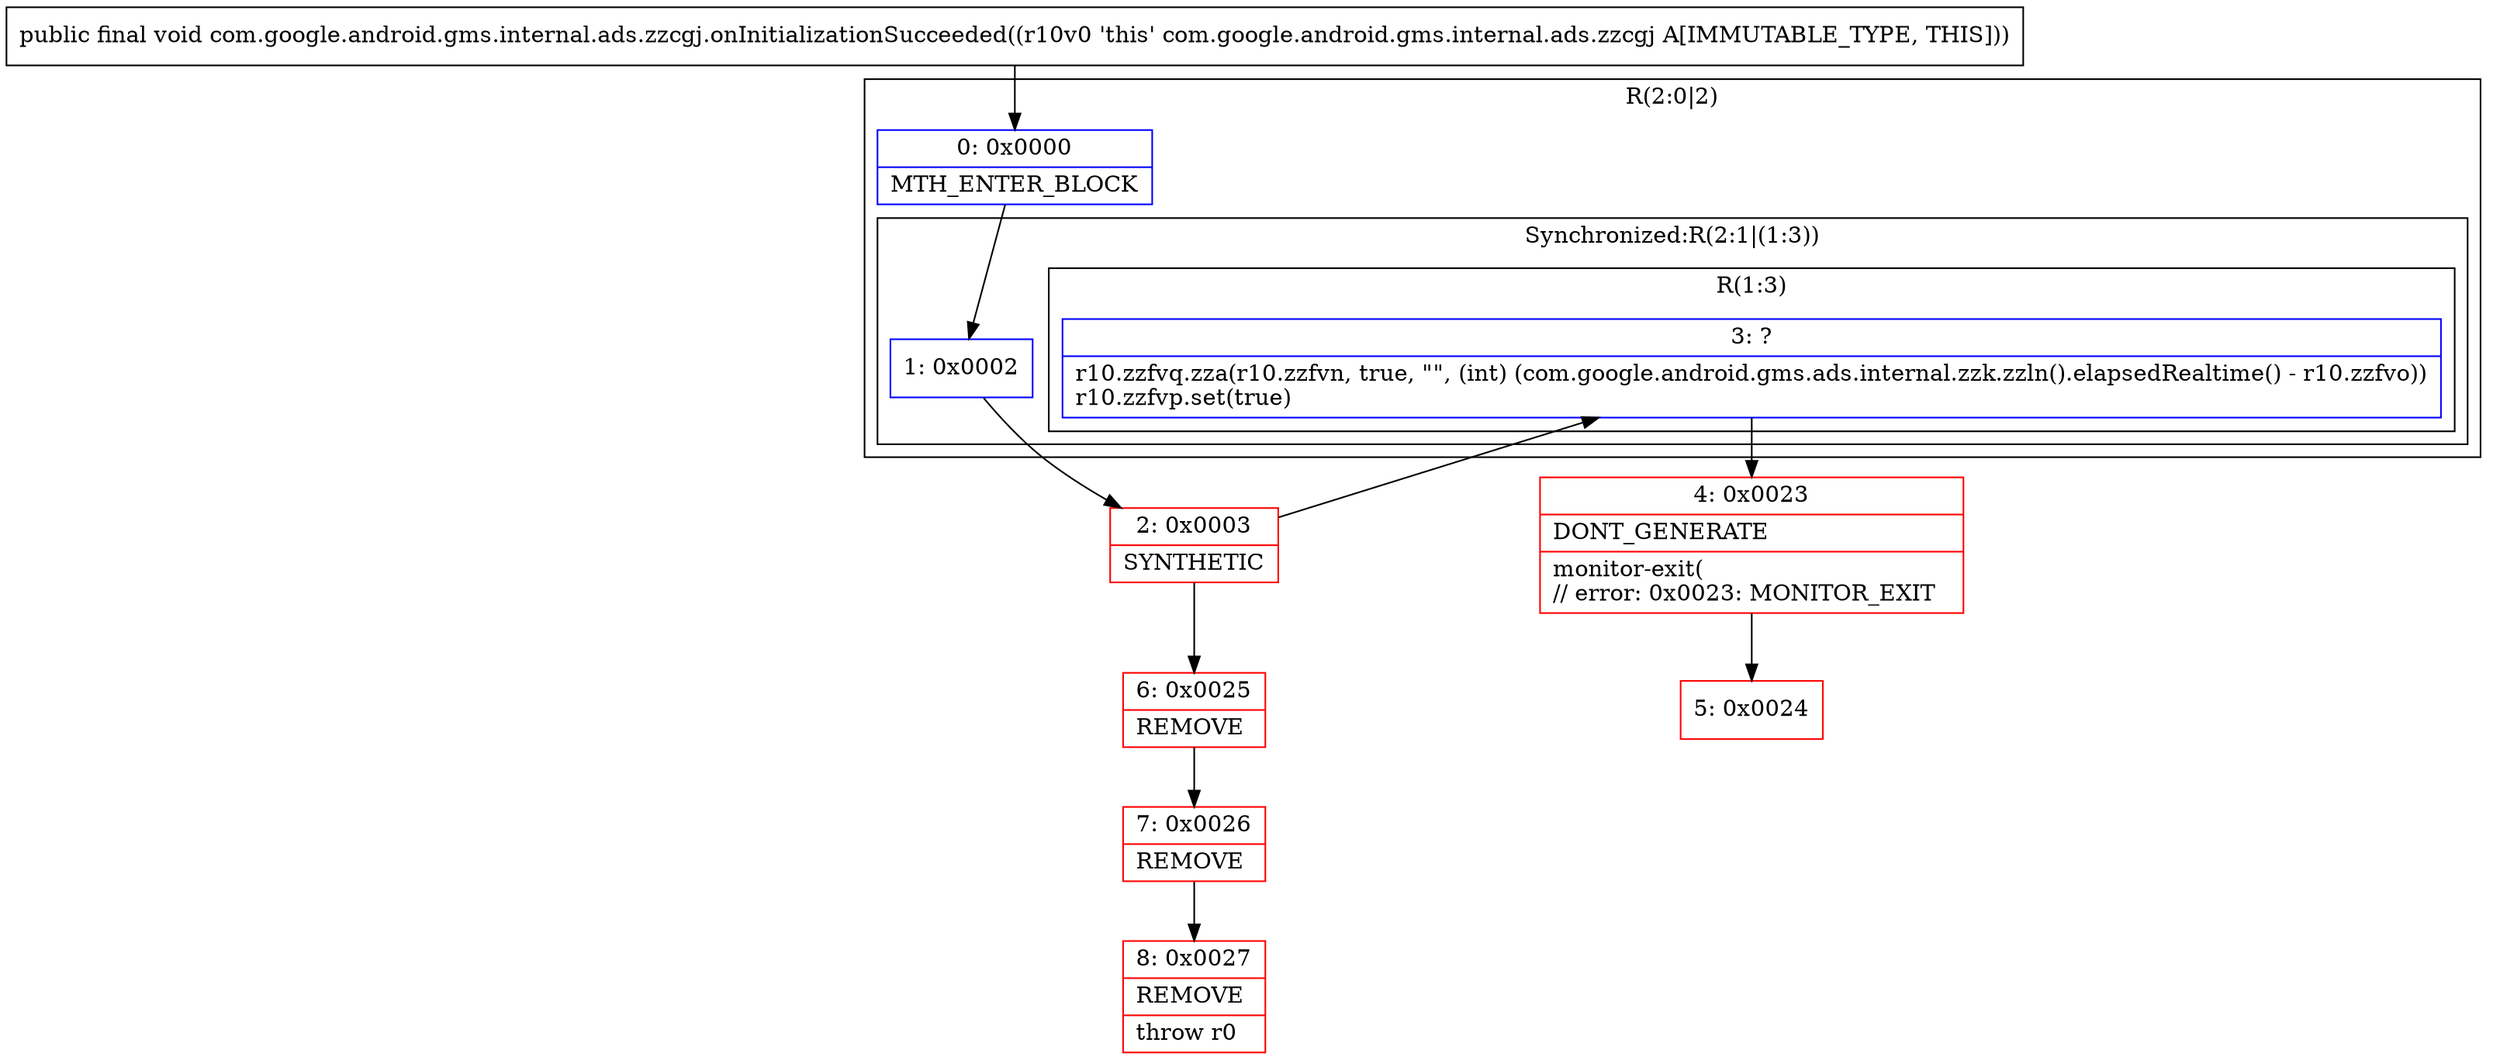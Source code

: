 digraph "CFG forcom.google.android.gms.internal.ads.zzcgj.onInitializationSucceeded()V" {
subgraph cluster_Region_2125196416 {
label = "R(2:0|2)";
node [shape=record,color=blue];
Node_0 [shape=record,label="{0\:\ 0x0000|MTH_ENTER_BLOCK\l}"];
subgraph cluster_SynchronizedRegion_775904219 {
label = "Synchronized:R(2:1|(1:3))";
node [shape=record,color=blue];
Node_1 [shape=record,label="{1\:\ 0x0002}"];
subgraph cluster_Region_601712802 {
label = "R(1:3)";
node [shape=record,color=blue];
Node_3 [shape=record,label="{3\:\ ?|r10.zzfvq.zza(r10.zzfvn, true, \"\", (int) (com.google.android.gms.ads.internal.zzk.zzln().elapsedRealtime() \- r10.zzfvo))\lr10.zzfvp.set(true)\l}"];
}
}
}
Node_2 [shape=record,color=red,label="{2\:\ 0x0003|SYNTHETIC\l}"];
Node_4 [shape=record,color=red,label="{4\:\ 0x0023|DONT_GENERATE\l|monitor\-exit(\l\/\/ error: 0x0023: MONITOR_EXIT  \l}"];
Node_5 [shape=record,color=red,label="{5\:\ 0x0024}"];
Node_6 [shape=record,color=red,label="{6\:\ 0x0025|REMOVE\l}"];
Node_7 [shape=record,color=red,label="{7\:\ 0x0026|REMOVE\l}"];
Node_8 [shape=record,color=red,label="{8\:\ 0x0027|REMOVE\l|throw r0\l}"];
MethodNode[shape=record,label="{public final void com.google.android.gms.internal.ads.zzcgj.onInitializationSucceeded((r10v0 'this' com.google.android.gms.internal.ads.zzcgj A[IMMUTABLE_TYPE, THIS])) }"];
MethodNode -> Node_0;
Node_0 -> Node_1;
Node_1 -> Node_2;
Node_3 -> Node_4;
Node_2 -> Node_3;
Node_2 -> Node_6;
Node_4 -> Node_5;
Node_6 -> Node_7;
Node_7 -> Node_8;
}

